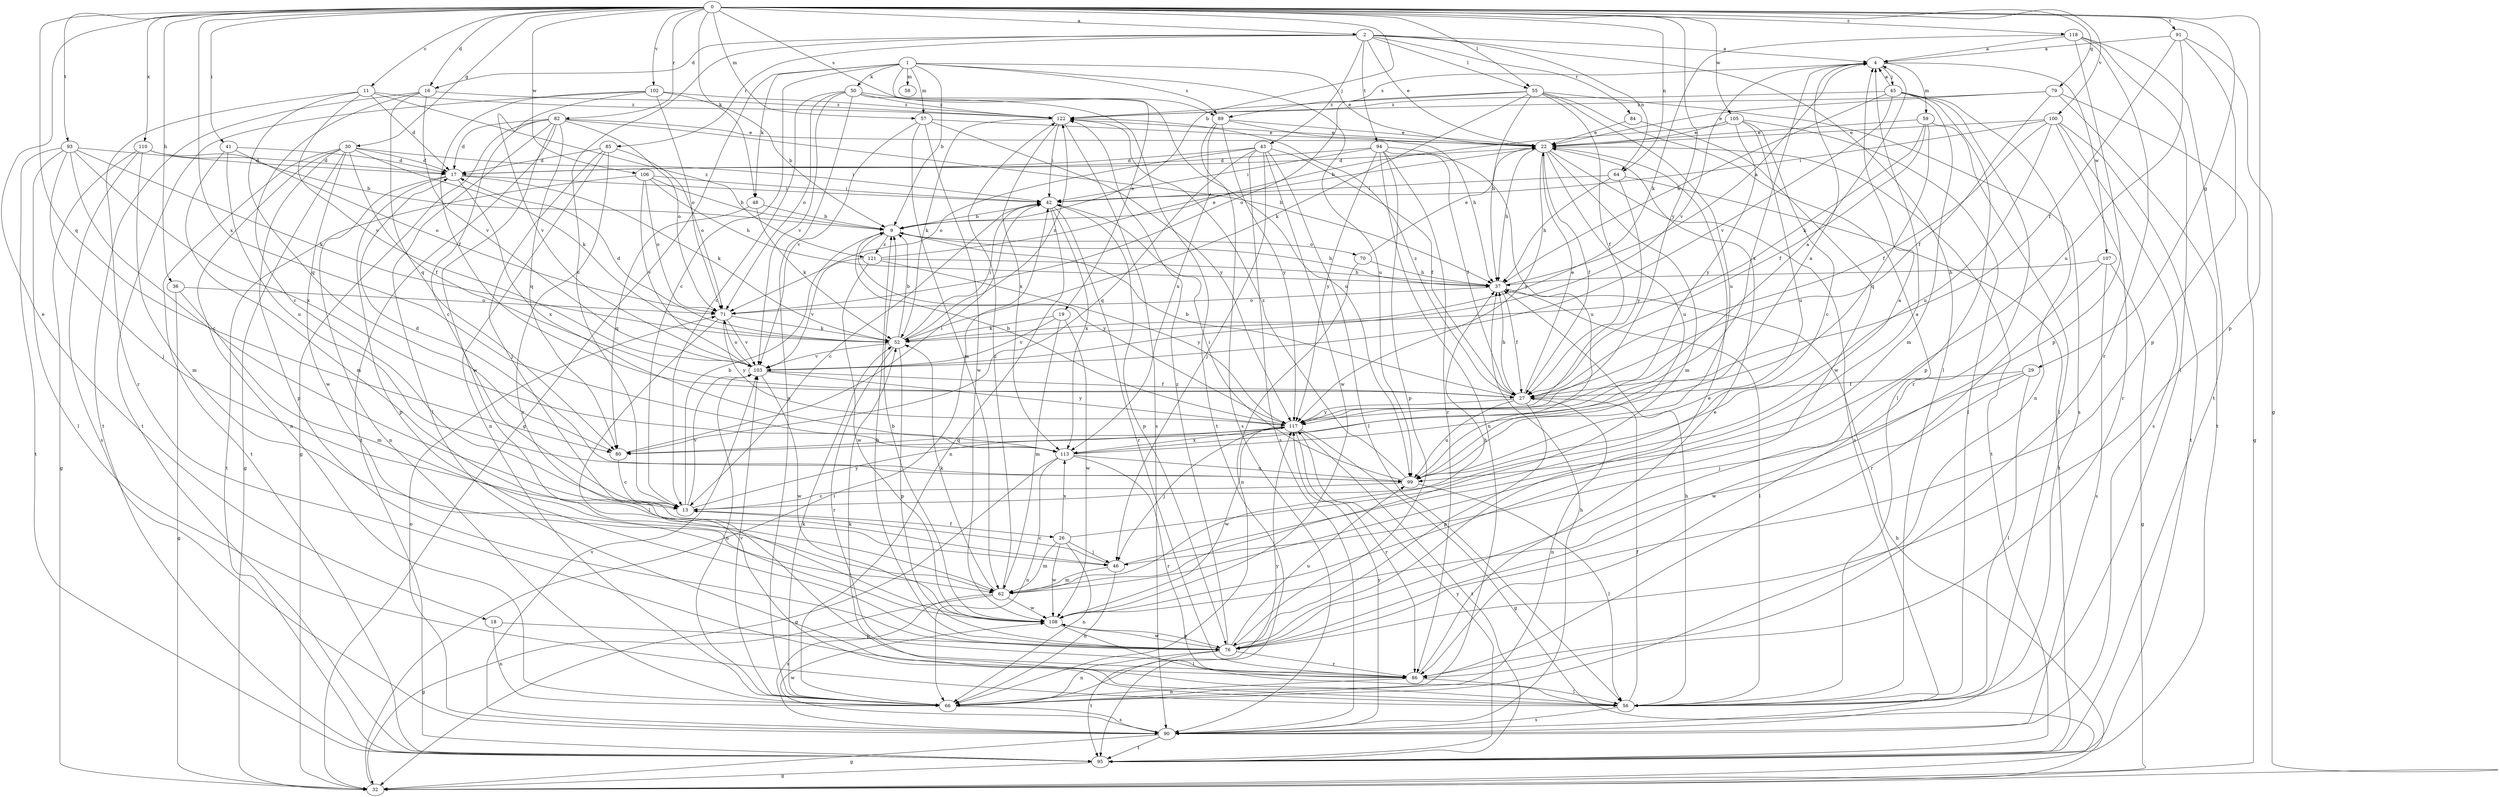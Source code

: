 strict digraph  {
0;
1;
2;
4;
9;
11;
13;
16;
17;
18;
19;
22;
26;
27;
29;
30;
32;
36;
37;
41;
42;
43;
45;
46;
48;
50;
52;
55;
56;
57;
58;
59;
62;
64;
66;
70;
71;
76;
79;
80;
82;
84;
85;
86;
89;
90;
91;
93;
94;
95;
99;
100;
102;
103;
105;
106;
107;
108;
110;
113;
117;
118;
121;
122;
0 -> 2  [label=a];
0 -> 9  [label=b];
0 -> 11  [label=c];
0 -> 16  [label=d];
0 -> 18  [label=e];
0 -> 29  [label=g];
0 -> 30  [label=g];
0 -> 36  [label=h];
0 -> 41  [label=i];
0 -> 48  [label=k];
0 -> 55  [label=l];
0 -> 57  [label=m];
0 -> 64  [label=n];
0 -> 76  [label=p];
0 -> 79  [label=q];
0 -> 80  [label=q];
0 -> 82  [label=r];
0 -> 89  [label=s];
0 -> 91  [label=t];
0 -> 93  [label=t];
0 -> 100  [label=v];
0 -> 102  [label=v];
0 -> 105  [label=w];
0 -> 106  [label=w];
0 -> 110  [label=x];
0 -> 113  [label=x];
0 -> 117  [label=y];
0 -> 118  [label=z];
1 -> 9  [label=b];
1 -> 13  [label=c];
1 -> 19  [label=e];
1 -> 22  [label=e];
1 -> 32  [label=g];
1 -> 48  [label=k];
1 -> 50  [label=k];
1 -> 57  [label=m];
1 -> 58  [label=m];
1 -> 89  [label=s];
1 -> 99  [label=u];
2 -> 4  [label=a];
2 -> 13  [label=c];
2 -> 16  [label=d];
2 -> 22  [label=e];
2 -> 43  [label=j];
2 -> 55  [label=l];
2 -> 56  [label=l];
2 -> 64  [label=n];
2 -> 84  [label=r];
2 -> 85  [label=r];
2 -> 94  [label=t];
4 -> 45  [label=j];
4 -> 59  [label=m];
4 -> 89  [label=s];
4 -> 103  [label=v];
4 -> 107  [label=w];
4 -> 113  [label=x];
9 -> 37  [label=h];
9 -> 70  [label=o];
9 -> 117  [label=y];
9 -> 121  [label=z];
11 -> 17  [label=d];
11 -> 80  [label=q];
11 -> 86  [label=r];
11 -> 103  [label=v];
11 -> 121  [label=z];
11 -> 122  [label=z];
13 -> 9  [label=b];
13 -> 26  [label=f];
13 -> 103  [label=v];
13 -> 117  [label=y];
16 -> 13  [label=c];
16 -> 80  [label=q];
16 -> 95  [label=t];
16 -> 103  [label=v];
16 -> 122  [label=z];
17 -> 42  [label=i];
17 -> 52  [label=k];
17 -> 66  [label=n];
17 -> 76  [label=p];
17 -> 113  [label=x];
18 -> 66  [label=n];
18 -> 76  [label=p];
19 -> 52  [label=k];
19 -> 62  [label=m];
19 -> 103  [label=v];
19 -> 108  [label=w];
22 -> 17  [label=d];
22 -> 27  [label=f];
22 -> 37  [label=h];
22 -> 62  [label=m];
22 -> 90  [label=s];
22 -> 95  [label=t];
22 -> 99  [label=u];
22 -> 117  [label=y];
26 -> 4  [label=a];
26 -> 46  [label=j];
26 -> 62  [label=m];
26 -> 66  [label=n];
26 -> 108  [label=w];
26 -> 113  [label=x];
27 -> 9  [label=b];
27 -> 22  [label=e];
27 -> 37  [label=h];
27 -> 66  [label=n];
27 -> 76  [label=p];
27 -> 99  [label=u];
27 -> 117  [label=y];
27 -> 122  [label=z];
29 -> 27  [label=f];
29 -> 46  [label=j];
29 -> 56  [label=l];
29 -> 108  [label=w];
30 -> 17  [label=d];
30 -> 27  [label=f];
30 -> 32  [label=g];
30 -> 42  [label=i];
30 -> 52  [label=k];
30 -> 66  [label=n];
30 -> 76  [label=p];
30 -> 95  [label=t];
30 -> 108  [label=w];
32 -> 37  [label=h];
32 -> 42  [label=i];
36 -> 32  [label=g];
36 -> 62  [label=m];
36 -> 71  [label=o];
37 -> 4  [label=a];
37 -> 27  [label=f];
37 -> 56  [label=l];
37 -> 71  [label=o];
41 -> 17  [label=d];
41 -> 62  [label=m];
41 -> 71  [label=o];
41 -> 99  [label=u];
42 -> 9  [label=b];
42 -> 13  [label=c];
42 -> 66  [label=n];
42 -> 76  [label=p];
42 -> 86  [label=r];
42 -> 113  [label=x];
43 -> 17  [label=d];
43 -> 27  [label=f];
43 -> 46  [label=j];
43 -> 56  [label=l];
43 -> 71  [label=o];
43 -> 80  [label=q];
43 -> 90  [label=s];
43 -> 108  [label=w];
45 -> 4  [label=a];
45 -> 37  [label=h];
45 -> 62  [label=m];
45 -> 66  [label=n];
45 -> 76  [label=p];
45 -> 86  [label=r];
45 -> 103  [label=v];
45 -> 122  [label=z];
46 -> 4  [label=a];
46 -> 13  [label=c];
46 -> 62  [label=m];
46 -> 66  [label=n];
48 -> 9  [label=b];
48 -> 52  [label=k];
48 -> 80  [label=q];
50 -> 13  [label=c];
50 -> 66  [label=n];
50 -> 71  [label=o];
50 -> 95  [label=t];
50 -> 99  [label=u];
50 -> 103  [label=v];
50 -> 122  [label=z];
52 -> 9  [label=b];
52 -> 17  [label=d];
52 -> 42  [label=i];
52 -> 76  [label=p];
52 -> 86  [label=r];
52 -> 103  [label=v];
52 -> 122  [label=z];
55 -> 27  [label=f];
55 -> 37  [label=h];
55 -> 52  [label=k];
55 -> 56  [label=l];
55 -> 71  [label=o];
55 -> 90  [label=s];
55 -> 99  [label=u];
55 -> 122  [label=z];
56 -> 27  [label=f];
56 -> 37  [label=h];
56 -> 52  [label=k];
56 -> 90  [label=s];
57 -> 22  [label=e];
57 -> 62  [label=m];
57 -> 103  [label=v];
57 -> 108  [label=w];
57 -> 117  [label=y];
59 -> 22  [label=e];
59 -> 27  [label=f];
59 -> 52  [label=k];
59 -> 56  [label=l];
59 -> 80  [label=q];
62 -> 32  [label=g];
62 -> 37  [label=h];
62 -> 52  [label=k];
62 -> 90  [label=s];
62 -> 108  [label=w];
62 -> 122  [label=z];
64 -> 37  [label=h];
64 -> 42  [label=i];
64 -> 95  [label=t];
64 -> 117  [label=y];
66 -> 52  [label=k];
66 -> 90  [label=s];
66 -> 103  [label=v];
66 -> 117  [label=y];
70 -> 22  [label=e];
70 -> 37  [label=h];
70 -> 66  [label=n];
71 -> 52  [label=k];
71 -> 56  [label=l];
71 -> 103  [label=v];
71 -> 117  [label=y];
76 -> 9  [label=b];
76 -> 22  [label=e];
76 -> 66  [label=n];
76 -> 86  [label=r];
76 -> 95  [label=t];
76 -> 99  [label=u];
76 -> 108  [label=w];
76 -> 122  [label=z];
79 -> 22  [label=e];
79 -> 27  [label=f];
79 -> 32  [label=g];
79 -> 95  [label=t];
79 -> 122  [label=z];
80 -> 13  [label=c];
80 -> 42  [label=i];
82 -> 13  [label=c];
82 -> 17  [label=d];
82 -> 22  [label=e];
82 -> 32  [label=g];
82 -> 37  [label=h];
82 -> 56  [label=l];
82 -> 71  [label=o];
82 -> 80  [label=q];
82 -> 95  [label=t];
82 -> 108  [label=w];
84 -> 22  [label=e];
84 -> 108  [label=w];
85 -> 17  [label=d];
85 -> 46  [label=j];
85 -> 66  [label=n];
85 -> 71  [label=o];
85 -> 86  [label=r];
86 -> 22  [label=e];
86 -> 56  [label=l];
86 -> 66  [label=n];
89 -> 22  [label=e];
89 -> 37  [label=h];
89 -> 90  [label=s];
89 -> 113  [label=x];
89 -> 117  [label=y];
90 -> 32  [label=g];
90 -> 37  [label=h];
90 -> 71  [label=o];
90 -> 95  [label=t];
90 -> 103  [label=v];
90 -> 108  [label=w];
90 -> 117  [label=y];
91 -> 4  [label=a];
91 -> 27  [label=f];
91 -> 32  [label=g];
91 -> 76  [label=p];
91 -> 99  [label=u];
93 -> 13  [label=c];
93 -> 17  [label=d];
93 -> 46  [label=j];
93 -> 52  [label=k];
93 -> 56  [label=l];
93 -> 95  [label=t];
93 -> 113  [label=x];
94 -> 17  [label=d];
94 -> 27  [label=f];
94 -> 42  [label=i];
94 -> 66  [label=n];
94 -> 76  [label=p];
94 -> 86  [label=r];
94 -> 99  [label=u];
94 -> 117  [label=y];
95 -> 32  [label=g];
95 -> 117  [label=y];
99 -> 13  [label=c];
99 -> 17  [label=d];
99 -> 42  [label=i];
99 -> 56  [label=l];
99 -> 122  [label=z];
100 -> 22  [label=e];
100 -> 27  [label=f];
100 -> 42  [label=i];
100 -> 86  [label=r];
100 -> 90  [label=s];
100 -> 95  [label=t];
100 -> 99  [label=u];
102 -> 9  [label=b];
102 -> 27  [label=f];
102 -> 71  [label=o];
102 -> 95  [label=t];
102 -> 103  [label=v];
102 -> 122  [label=z];
103 -> 27  [label=f];
103 -> 66  [label=n];
103 -> 71  [label=o];
103 -> 108  [label=w];
103 -> 117  [label=y];
105 -> 9  [label=b];
105 -> 13  [label=c];
105 -> 22  [label=e];
105 -> 56  [label=l];
105 -> 99  [label=u];
105 -> 117  [label=y];
106 -> 9  [label=b];
106 -> 37  [label=h];
106 -> 42  [label=i];
106 -> 71  [label=o];
106 -> 95  [label=t];
106 -> 103  [label=v];
107 -> 32  [label=g];
107 -> 37  [label=h];
107 -> 86  [label=r];
107 -> 90  [label=s];
108 -> 9  [label=b];
108 -> 56  [label=l];
108 -> 76  [label=p];
110 -> 9  [label=b];
110 -> 17  [label=d];
110 -> 32  [label=g];
110 -> 62  [label=m];
110 -> 90  [label=s];
113 -> 4  [label=a];
113 -> 32  [label=g];
113 -> 66  [label=n];
113 -> 86  [label=r];
113 -> 99  [label=u];
117 -> 4  [label=a];
117 -> 9  [label=b];
117 -> 32  [label=g];
117 -> 46  [label=j];
117 -> 80  [label=q];
117 -> 86  [label=r];
117 -> 95  [label=t];
117 -> 108  [label=w];
117 -> 113  [label=x];
118 -> 4  [label=a];
118 -> 52  [label=k];
118 -> 56  [label=l];
118 -> 76  [label=p];
118 -> 86  [label=r];
118 -> 95  [label=t];
121 -> 22  [label=e];
121 -> 37  [label=h];
121 -> 103  [label=v];
121 -> 108  [label=w];
121 -> 117  [label=y];
122 -> 22  [label=e];
122 -> 42  [label=i];
122 -> 52  [label=k];
122 -> 90  [label=s];
122 -> 113  [label=x];
}
